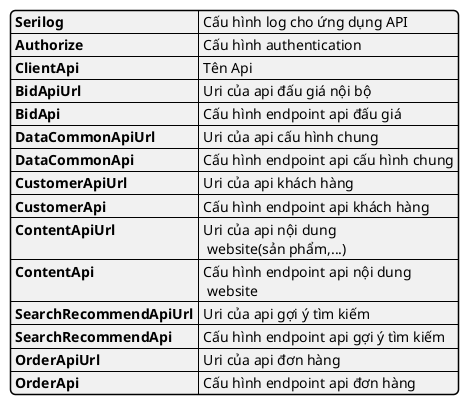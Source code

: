 @startyaml
Serilog: "Cấu hình log cho ứng dụng API"
Authorize: "Cấu hình authentication"
ClientApi: "Tên Api"
BidApiUrl: "Uri của api đấu giá nội bộ"
BidApi: "Cấu hình endpoint api đấu giá"
DataCommonApiUrl: "Uri của api cấu hình chung"
DataCommonApi: "Cấu hình endpoint api cấu hình chung"
CustomerApiUrl: "Uri của api khách hàng"
CustomerApi: "Cấu hình endpoint api khách hàng"
ContentApiUrl: "Uri của api nội dung \n website(sản phẩm,...)"
ContentApi: "Cấu hình endpoint api nội dung \n website"
SearchRecommendApiUrl: "Uri của api gợi ý tìm kiếm"
SearchRecommendApi: "Cấu hình endpoint api gợi ý tìm kiếm"
OrderApiUrl: "Uri của api đơn hàng"
OrderApi: "Cấu hình endpoint api đơn hàng"
@endyaml